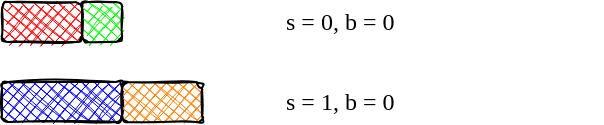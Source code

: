 <mxfile>
    <diagram id="pIsPSVw4wNhW4OB5O9Dt" name="Page-1">
        <mxGraphModel dx="1107" dy="685" grid="1" gridSize="10" guides="1" tooltips="1" connect="1" arrows="1" fold="1" page="1" pageScale="1" pageWidth="850" pageHeight="1100" math="0" shadow="0">
            <root>
                <mxCell id="0"/>
                <mxCell id="1" parent="0"/>
                <mxCell id="331" value="" style="group" parent="1" vertex="1" connectable="0">
                    <mxGeometry x="140" width="160" height="60" as="geometry"/>
                </mxCell>
                <mxCell id="327" value="s = 0, b = 0" style="rounded=0;whiteSpace=wrap;html=1;fontFamily=Lucida Console;align=left;strokeColor=none;fillColor=none;" parent="331" vertex="1">
                    <mxGeometry width="160" height="20" as="geometry"/>
                </mxCell>
                <mxCell id="328" value="s = 1, b = 0" style="rounded=0;whiteSpace=wrap;html=1;fontFamily=Lucida Console;align=left;strokeColor=none;fillColor=none;" parent="331" vertex="1">
                    <mxGeometry y="40" width="160" height="20" as="geometry"/>
                </mxCell>
                <mxCell id="285" value="" style="rounded=1;whiteSpace=wrap;html=1;fontFamily=Lucida Console;align=right;shadow=0;sketch=1;fillStyle=cross-hatch;fillColor=#FF0000;" parent="1" vertex="1">
                    <mxGeometry width="40" height="20" as="geometry"/>
                </mxCell>
                <mxCell id="286" value="" style="rounded=1;whiteSpace=wrap;html=1;fontFamily=Lucida Console;align=right;shadow=0;sketch=1;fillColor=#00FF00;fillStyle=cross-hatch;" parent="1" vertex="1">
                    <mxGeometry x="40" width="20" height="20" as="geometry"/>
                </mxCell>
                <mxCell id="287" value="" style="rounded=1;whiteSpace=wrap;html=1;fontFamily=Lucida Console;align=right;shadow=0;sketch=1;fillStyle=cross-hatch;fillColor=#0000FF;" parent="1" vertex="1">
                    <mxGeometry y="40" width="60" height="20" as="geometry"/>
                </mxCell>
                <mxCell id="288" value="" style="rounded=1;whiteSpace=wrap;html=1;fontFamily=Lucida Console;align=right;shadow=0;sketch=1;fillStyle=cross-hatch;fillColor=#FF8000;" parent="1" vertex="1">
                    <mxGeometry x="60" y="40" width="40" height="20" as="geometry"/>
                </mxCell>
            </root>
        </mxGraphModel>
    </diagram>
</mxfile>
